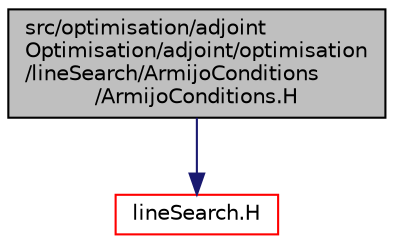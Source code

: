 digraph "src/optimisation/adjointOptimisation/adjoint/optimisation/lineSearch/ArmijoConditions/ArmijoConditions.H"
{
  bgcolor="transparent";
  edge [fontname="Helvetica",fontsize="10",labelfontname="Helvetica",labelfontsize="10"];
  node [fontname="Helvetica",fontsize="10",shape=record];
  Node1 [label="src/optimisation/adjoint\lOptimisation/adjoint/optimisation\l/lineSearch/ArmijoConditions\l/ArmijoConditions.H",height=0.2,width=0.4,color="black", fillcolor="grey75", style="filled" fontcolor="black"];
  Node1 -> Node2 [color="midnightblue",fontsize="10",style="solid",fontname="Helvetica"];
  Node2 [label="lineSearch.H",height=0.2,width=0.4,color="red",URL="$lineSearch_8H.html"];
}
